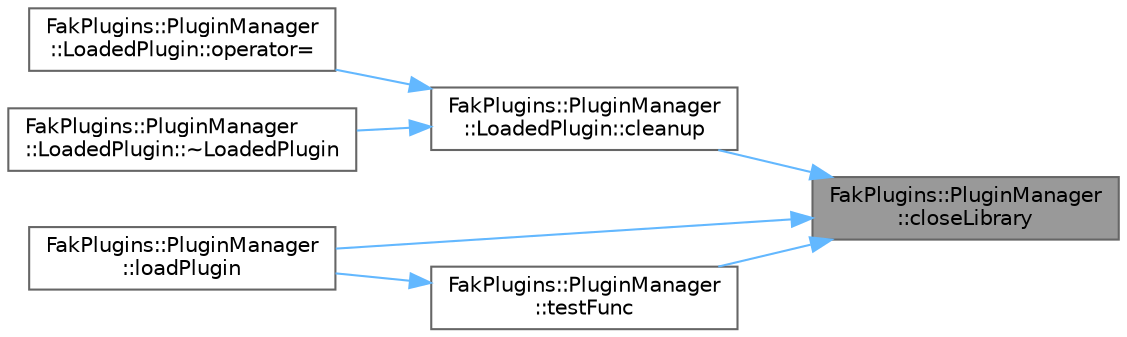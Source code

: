 digraph "FakPlugins::PluginManager::closeLibrary"
{
 // LATEX_PDF_SIZE
  bgcolor="transparent";
  edge [fontname=Helvetica,fontsize=10,labelfontname=Helvetica,labelfontsize=10];
  node [fontname=Helvetica,fontsize=10,shape=box,height=0.2,width=0.4];
  rankdir="RL";
  Node1 [id="Node000001",label="FakPlugins::PluginManager\l::closeLibrary",height=0.2,width=0.4,color="gray40", fillcolor="grey60", style="filled", fontcolor="black",tooltip=" "];
  Node1 -> Node2 [id="edge1_Node000001_Node000002",dir="back",color="steelblue1",style="solid",tooltip=" "];
  Node2 [id="Node000002",label="FakPlugins::PluginManager\l::LoadedPlugin::cleanup",height=0.2,width=0.4,color="grey40", fillcolor="white", style="filled",URL="$structFakPlugins_1_1PluginManager_1_1LoadedPlugin.html#a922134a12406cdc6d95e620963268b3c",tooltip=" "];
  Node2 -> Node3 [id="edge2_Node000002_Node000003",dir="back",color="steelblue1",style="solid",tooltip=" "];
  Node3 [id="Node000003",label="FakPlugins::PluginManager\l::LoadedPlugin::operator=",height=0.2,width=0.4,color="grey40", fillcolor="white", style="filled",URL="$structFakPlugins_1_1PluginManager_1_1LoadedPlugin.html#a72ce3af32482a1a40f706bd5caf71442",tooltip=" "];
  Node2 -> Node4 [id="edge3_Node000002_Node000004",dir="back",color="steelblue1",style="solid",tooltip=" "];
  Node4 [id="Node000004",label="FakPlugins::PluginManager\l::LoadedPlugin::~LoadedPlugin",height=0.2,width=0.4,color="grey40", fillcolor="white", style="filled",URL="$structFakPlugins_1_1PluginManager_1_1LoadedPlugin.html#a0c38bc1c9cb45cbab15901e586477d8f",tooltip=" "];
  Node1 -> Node5 [id="edge4_Node000001_Node000005",dir="back",color="steelblue1",style="solid",tooltip=" "];
  Node5 [id="Node000005",label="FakPlugins::PluginManager\l::loadPlugin",height=0.2,width=0.4,color="grey40", fillcolor="white", style="filled",URL="$classFakPlugins_1_1PluginManager.html#a25b50823bb43ce4c0df5fbf100a34fef",tooltip=" "];
  Node1 -> Node6 [id="edge5_Node000001_Node000006",dir="back",color="steelblue1",style="solid",tooltip=" "];
  Node6 [id="Node000006",label="FakPlugins::PluginManager\l::testFunc",height=0.2,width=0.4,color="grey40", fillcolor="white", style="filled",URL="$classFakPlugins_1_1PluginManager.html#aba3564e0ee0c82fec7a07e6dda2e2f09",tooltip=" "];
  Node6 -> Node5 [id="edge6_Node000006_Node000005",dir="back",color="steelblue1",style="solid",tooltip=" "];
}

